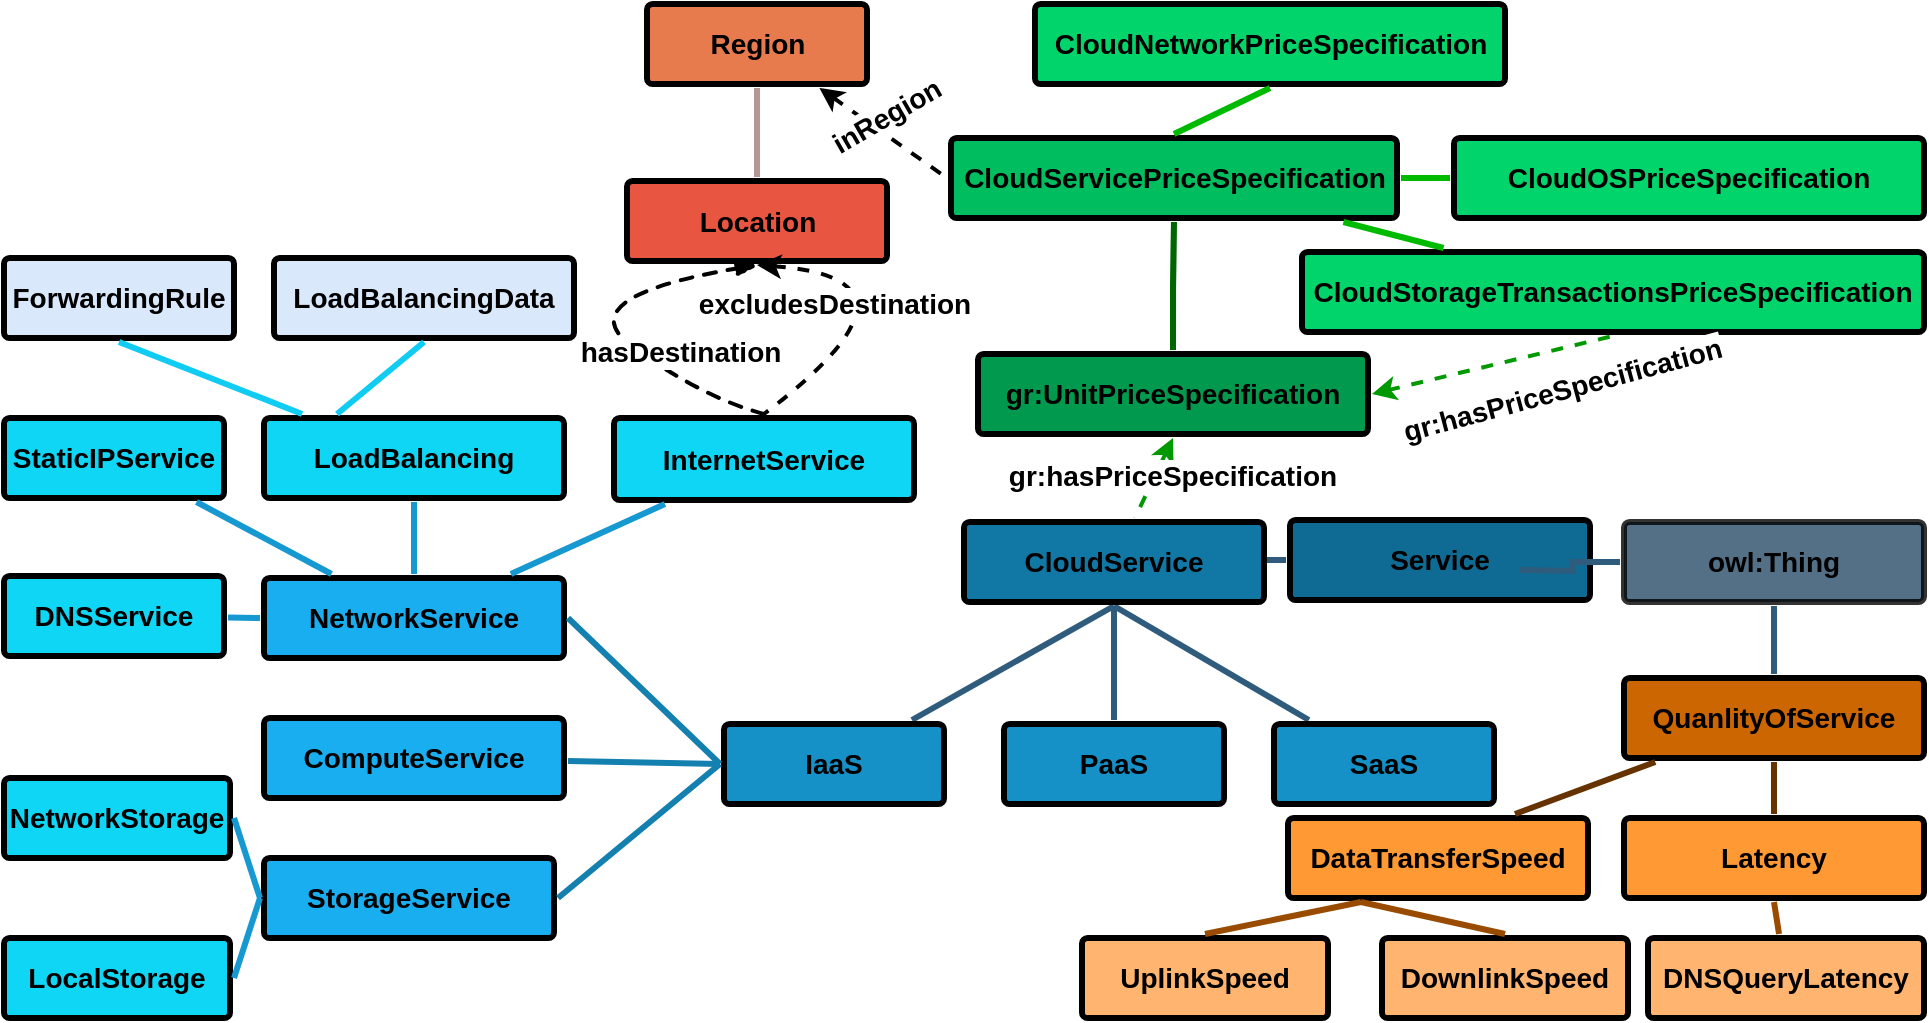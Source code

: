 <mxfile version="10.6.0" type="github"><diagram id="6a731a19-8d31-9384-78a2-239565b7b9f0" name="Page-1"><mxGraphModel dx="1378" dy="706" grid="1" gridSize="10" guides="1" tooltips="1" connect="1" arrows="1" fold="1" page="1" pageScale="1" pageWidth="1169" pageHeight="827" background="#ffffff" math="0" shadow="0"><root><mxCell id="0"/><mxCell id="1" parent="0"/><mxCell id="ms14fVQaWxtQWSle1kQn-1782" value="" style="edgeStyle=orthogonalEdgeStyle;rounded=0;orthogonalLoop=1;jettySize=auto;html=1;strokeWidth=3;strokeColor=#2F5B7C;endArrow=none;endFill=0;fontSize=14;fontStyle=1;fontColor=#000000;" parent="1" source="1749" target="ms14fVQaWxtQWSle1kQn-1780" edge="1"><mxGeometry relative="1" as="geometry"/></mxCell><mxCell id="1749" value="&lt;span style=&quot;font-size: 14px;&quot;&gt;Service&lt;/span&gt;" style="rounded=1;whiteSpace=wrap;html=1;shadow=0;labelBackgroundColor=none;strokeColor=#000000;strokeWidth=3;fillColor=#0F6B94;fontFamily=Helvetica;fontSize=14;fontColor=#000000;align=center;fontStyle=1;spacing=5;arcSize=7;perimeterSpacing=2;gradientColor=none;" parent="1" vertex="1"><mxGeometry x="654" y="272" width="150" height="40" as="geometry"/></mxCell><mxCell id="FsoG-N7MKdqPWlVFcKO2-1844" value="&lt;span style=&quot;font-size: 14px;&quot;&gt;owl:Thing&lt;/span&gt;" style="rounded=1;whiteSpace=wrap;html=1;shadow=0;labelBackgroundColor=none;strokeColor=#000000;strokeWidth=3;fillColor=#284D69;fontFamily=Helvetica;fontSize=14;fontColor=#000000;align=center;fontStyle=1;spacing=5;arcSize=7;perimeterSpacing=2;opacity=80;" parent="1" vertex="1"><mxGeometry x="821" y="273" width="150" height="40" as="geometry"/></mxCell><mxCell id="1757" value="" style="edgeStyle=none;rounded=0;jumpStyle=none;html=1;shadow=0;labelBackgroundColor=none;startArrow=none;startFill=0;endArrow=none;endFill=0;jettySize=auto;orthogonalLoop=1;strokeColor=#2F5B7C;strokeWidth=3;fontFamily=Helvetica;fontSize=14;fontColor=#000000;spacing=5;exitX=0.5;exitY=1;exitDx=0;exitDy=0;fontStyle=1" parent="1" source="ms14fVQaWxtQWSle1kQn-1780" target="1763" edge="1"><mxGeometry relative="1" as="geometry"><mxPoint x="581" y="341" as="sourcePoint"/></mxGeometry></mxCell><mxCell id="1758" value="" style="edgeStyle=none;rounded=0;jumpStyle=none;html=1;shadow=0;labelBackgroundColor=none;startArrow=none;startFill=0;endArrow=none;endFill=0;jettySize=auto;orthogonalLoop=1;strokeColor=#2F5B7C;strokeWidth=3;fontFamily=Helvetica;fontSize=14;fontColor=#000000;spacing=5;entryX=0.5;entryY=0;entryDx=0;entryDy=0;fontStyle=1" parent="1" source="ms14fVQaWxtQWSle1kQn-1780" target="FsoG-N7MKdqPWlVFcKO2-1854" edge="1"><mxGeometry relative="1" as="geometry"><mxPoint x="564.892" y="369" as="targetPoint"/></mxGeometry></mxCell><mxCell id="1759" value="" style="edgeStyle=none;rounded=0;jumpStyle=none;html=1;shadow=0;labelBackgroundColor=none;startArrow=none;startFill=0;endArrow=none;endFill=0;jettySize=auto;orthogonalLoop=1;strokeColor=#2F5B7C;strokeWidth=3;fontFamily=Helvetica;fontSize=14;fontColor=#000000;spacing=5;exitX=0.5;exitY=1;exitDx=0;exitDy=0;fontStyle=1" parent="1" source="ms14fVQaWxtQWSle1kQn-1780" target="FsoG-N7MKdqPWlVFcKO2-1853" edge="1"><mxGeometry relative="1" as="geometry"><mxPoint x="643.192" y="369" as="targetPoint"/></mxGeometry></mxCell><mxCell id="1760" value="NetworkService" style="rounded=1;whiteSpace=wrap;html=1;shadow=0;labelBackgroundColor=none;strokeColor=#000000;strokeWidth=3;fillColor=#19AEF0;fontFamily=Helvetica;fontSize=14;fontColor=#000000;align=center;spacing=5;fontStyle=1;arcSize=7;perimeterSpacing=2;comic=0;glass=0;" parent="1" vertex="1"><mxGeometry x="141" y="301" width="150" height="40" as="geometry"/></mxCell><mxCell id="1763" value="IaaS" style="rounded=1;whiteSpace=wrap;html=1;shadow=0;labelBackgroundColor=none;strokeColor=#000000;strokeWidth=3;fillColor=#1591C7;fontFamily=Helvetica;fontSize=14;fontColor=#000000;align=center;spacing=5;arcSize=7;perimeterSpacing=2;fontStyle=1" parent="1" vertex="1"><mxGeometry x="371" y="374" width="110" height="40" as="geometry"/></mxCell><mxCell id="ms14fVQaWxtQWSle1kQn-1780" value="&lt;span style=&quot;font-size: 14px;&quot;&gt;CloudService&lt;/span&gt;" style="rounded=1;whiteSpace=wrap;html=1;shadow=0;labelBackgroundColor=none;strokeColor=#000000;strokeWidth=3;fillColor=#1178A6;fontFamily=Helvetica;fontSize=14;fontColor=#000000;align=center;spacing=5;fontStyle=1;arcSize=7;perimeterSpacing=2;comic=0;glass=0;" parent="1" vertex="1"><mxGeometry x="491" y="273" width="150" height="40" as="geometry"/></mxCell><mxCell id="FsoG-N7MKdqPWlVFcKO2-1780" value="StorageService&lt;br style=&quot;font-size: 14px;&quot;&gt;" style="rounded=1;whiteSpace=wrap;html=1;shadow=0;labelBackgroundColor=none;strokeColor=#000000;strokeWidth=3;fillColor=#19AEF0;fontFamily=Helvetica;fontSize=14;fontColor=#000000;align=center;spacing=5;fontStyle=1;arcSize=7;perimeterSpacing=2;comic=0;glass=0;" parent="1" vertex="1"><mxGeometry x="141" y="441" width="145" height="40" as="geometry"/></mxCell><mxCell id="FsoG-N7MKdqPWlVFcKO2-1781" value="&lt;span style=&quot;font-size: 14px;&quot;&gt;ComputeService&lt;/span&gt;" style="rounded=1;whiteSpace=wrap;html=1;shadow=0;labelBackgroundColor=none;strokeColor=#000000;strokeWidth=3;fillColor=#19AEF0;fontFamily=Helvetica;fontSize=14;fontColor=#000000;align=center;spacing=5;fontStyle=1;arcSize=7;perimeterSpacing=2;comic=0;glass=0;" parent="1" vertex="1"><mxGeometry x="141" y="371" width="150" height="40" as="geometry"/></mxCell><mxCell id="FsoG-N7MKdqPWlVFcKO2-1782" value="LoadBalancing" style="rounded=1;whiteSpace=wrap;html=1;shadow=0;labelBackgroundColor=none;strokeColor=#000000;strokeWidth=3;fillColor=#0FD6F5;fontFamily=Helvetica;fontSize=14;fontColor=#000000;align=center;spacing=5;fontStyle=1;arcSize=7;perimeterSpacing=2;comic=0;glass=0;imageHeight=24;" parent="1" vertex="1"><mxGeometry x="141" y="221" width="150" height="40" as="geometry"/></mxCell><mxCell id="FsoG-N7MKdqPWlVFcKO2-1787" value="ForwardingRule" style="rounded=1;whiteSpace=wrap;html=1;shadow=0;labelBackgroundColor=none;strokeColor=#000000;strokeWidth=3;fillColor=#dae8fc;fontFamily=Helvetica;fontSize=14;align=center;spacing=5;fontStyle=1;arcSize=7;perimeterSpacing=2;comic=0;glass=0;fontColor=#000000;" parent="1" vertex="1"><mxGeometry x="11" y="141" width="115" height="40" as="geometry"/></mxCell><mxCell id="FsoG-N7MKdqPWlVFcKO2-1783" value="StaticIPService" style="rounded=1;whiteSpace=wrap;html=1;shadow=0;labelBackgroundColor=none;strokeColor=#000000;strokeWidth=3;fillColor=#0FD6F5;fontFamily=Helvetica;fontSize=14;fontColor=#000000;align=center;spacing=5;fontStyle=1;arcSize=7;perimeterSpacing=2;comic=0;glass=0;imageHeight=25;" parent="1" vertex="1"><mxGeometry x="11" y="221" width="110" height="40" as="geometry"/></mxCell><mxCell id="FsoG-N7MKdqPWlVFcKO2-1784" value="DNSService" style="rounded=1;whiteSpace=wrap;html=1;shadow=0;labelBackgroundColor=none;strokeColor=#000000;strokeWidth=3;fillColor=#0FD6F5;fontFamily=Helvetica;fontSize=14;fontColor=#000000;align=center;spacing=5;fontStyle=1;arcSize=7;perimeterSpacing=2;comic=0;glass=0;" parent="1" vertex="1"><mxGeometry x="11" y="300" width="110" height="40" as="geometry"/></mxCell><mxCell id="FsoG-N7MKdqPWlVFcKO2-1785" value="InternetService" style="rounded=1;whiteSpace=wrap;html=1;shadow=0;labelBackgroundColor=none;strokeColor=#000000;strokeWidth=3;fillColor=#0FD6F5;fontFamily=Helvetica;fontSize=14;fontColor=#000000;align=center;spacing=5;fontStyle=1;arcSize=7;perimeterSpacing=2;comic=0;glass=0;" parent="1" vertex="1"><mxGeometry x="316" y="221" width="150" height="41" as="geometry"/></mxCell><mxCell id="FsoG-N7MKdqPWlVFcKO2-1789" value="" style="edgeStyle=none;rounded=0;jumpStyle=none;html=1;shadow=0;labelBackgroundColor=none;startArrow=none;startFill=0;endArrow=none;endFill=0;jettySize=auto;orthogonalLoop=1;strokeColor=#1380B0;strokeWidth=3;fontFamily=Helvetica;fontSize=14;fontColor=#000000;spacing=5;exitX=0;exitY=0.5;exitDx=0;exitDy=0;fontStyle=1" parent="1" source="1763" target="FsoG-N7MKdqPWlVFcKO2-1781" edge="1"><mxGeometry relative="1" as="geometry"><mxPoint x="422.5" y="461.5" as="sourcePoint"/><mxPoint x="330.863" y="555" as="targetPoint"/></mxGeometry></mxCell><mxCell id="FsoG-N7MKdqPWlVFcKO2-1790" value="" style="edgeStyle=none;rounded=0;jumpStyle=none;html=1;shadow=0;labelBackgroundColor=none;startArrow=none;startFill=0;endArrow=none;endFill=0;jettySize=auto;orthogonalLoop=1;strokeColor=#1380B0;strokeWidth=3;fontFamily=Helvetica;fontSize=14;fontColor=#000000;spacing=5;exitX=0;exitY=0.5;exitDx=0;exitDy=0;entryX=1;entryY=0.5;entryDx=0;entryDy=0;fontStyle=1" parent="1" source="1763" target="FsoG-N7MKdqPWlVFcKO2-1780" edge="1"><mxGeometry relative="1" as="geometry"><mxPoint x="324" y="442" as="sourcePoint"/><mxPoint x="303" y="441.893" as="targetPoint"/></mxGeometry></mxCell><mxCell id="FsoG-N7MKdqPWlVFcKO2-1791" value="" style="edgeStyle=none;rounded=0;jumpStyle=none;html=1;shadow=0;labelBackgroundColor=none;startArrow=none;startFill=0;endArrow=none;endFill=0;jettySize=auto;orthogonalLoop=1;strokeColor=#1380B0;strokeWidth=3;fontFamily=Helvetica;fontSize=14;fontColor=#000000;spacing=5;entryX=1;entryY=0.5;entryDx=0;entryDy=0;exitX=0;exitY=0.5;exitDx=0;exitDy=0;fontStyle=1" parent="1" source="1763" target="1760" edge="1"><mxGeometry relative="1" as="geometry"><mxPoint x="401" y="474" as="sourcePoint"/><mxPoint x="303" y="541" as="targetPoint"/></mxGeometry></mxCell><mxCell id="FsoG-N7MKdqPWlVFcKO2-1792" value="" style="edgeStyle=none;rounded=0;jumpStyle=none;html=1;shadow=0;labelBackgroundColor=none;startArrow=none;startFill=0;endArrow=none;endFill=0;jettySize=auto;orthogonalLoop=1;strokeColor=#1698D1;strokeWidth=3;fontFamily=Helvetica;fontSize=14;fontColor=#000000;spacing=5;fontStyle=1" parent="1" source="1760" target="FsoG-N7MKdqPWlVFcKO2-1782" edge="1"><mxGeometry relative="1" as="geometry"><mxPoint x="401" y="410" as="sourcePoint"/><mxPoint x="303" y="332" as="targetPoint"/></mxGeometry></mxCell><mxCell id="FsoG-N7MKdqPWlVFcKO2-1793" value="" style="edgeStyle=none;rounded=0;jumpStyle=none;html=1;shadow=0;labelBackgroundColor=none;startArrow=none;startFill=0;endArrow=none;endFill=0;jettySize=auto;orthogonalLoop=1;strokeColor=#1698D1;strokeWidth=3;fontFamily=Helvetica;fontSize=14;fontColor=#000000;spacing=5;exitX=0;exitY=0.5;exitDx=0;exitDy=0;fontStyle=1" parent="1" source="1760" target="FsoG-N7MKdqPWlVFcKO2-1784" edge="1"><mxGeometry relative="1" as="geometry"><mxPoint x="226" y="300" as="sourcePoint"/><mxPoint x="226" y="287.5" as="targetPoint"/></mxGeometry></mxCell><mxCell id="FsoG-N7MKdqPWlVFcKO2-1794" value="" style="edgeStyle=none;rounded=0;jumpStyle=none;html=1;shadow=0;labelBackgroundColor=none;startArrow=none;startFill=0;endArrow=none;endFill=0;jettySize=auto;orthogonalLoop=1;strokeColor=#1698D1;strokeWidth=3;fontFamily=Helvetica;fontSize=14;fontColor=#000000;spacing=5;fontStyle=1" parent="1" source="1760" target="FsoG-N7MKdqPWlVFcKO2-1783" edge="1"><mxGeometry relative="1" as="geometry"><mxPoint x="149" y="332" as="sourcePoint"/><mxPoint x="133" y="332" as="targetPoint"/></mxGeometry></mxCell><mxCell id="FsoG-N7MKdqPWlVFcKO2-1795" value="" style="edgeStyle=none;rounded=0;jumpStyle=none;html=1;shadow=0;labelBackgroundColor=none;startArrow=none;startFill=0;endArrow=none;endFill=0;jettySize=auto;orthogonalLoop=1;strokeColor=#1698D1;strokeWidth=3;fontFamily=Helvetica;fontSize=14;fontColor=#000000;spacing=5;fontStyle=1" parent="1" source="1760" target="FsoG-N7MKdqPWlVFcKO2-1785" edge="1"><mxGeometry relative="1" as="geometry"><mxPoint x="154.889" y="300" as="sourcePoint"/><mxPoint x="127.111" y="287.5" as="targetPoint"/></mxGeometry></mxCell><mxCell id="FsoG-N7MKdqPWlVFcKO2-1796" value="LoadBalancingData" style="rounded=1;whiteSpace=wrap;html=1;shadow=0;labelBackgroundColor=none;strokeColor=#000000;strokeWidth=3;fillColor=#dae8fc;fontFamily=Helvetica;fontSize=14;align=center;spacing=5;fontStyle=1;arcSize=7;perimeterSpacing=2;comic=0;glass=0;fontColor=#000000;" parent="1" vertex="1"><mxGeometry x="146" y="141" width="150" height="40" as="geometry"/></mxCell><mxCell id="FsoG-N7MKdqPWlVFcKO2-1797" value="" style="edgeStyle=none;rounded=0;jumpStyle=none;html=1;shadow=0;labelBackgroundColor=none;startArrow=none;startFill=0;endArrow=none;endFill=0;jettySize=auto;orthogonalLoop=1;strokeColor=#11CCF2;strokeWidth=3;fontFamily=Helvetica;fontSize=14;fontColor=#000000;spacing=5;entryX=0.5;entryY=1;entryDx=0;entryDy=0;fontStyle=1" parent="1" source="FsoG-N7MKdqPWlVFcKO2-1782" target="FsoG-N7MKdqPWlVFcKO2-1787" edge="1"><mxGeometry relative="1" as="geometry"><mxPoint x="141" y="214" as="sourcePoint"/><mxPoint x="127.111" y="287.5" as="targetPoint"/></mxGeometry></mxCell><mxCell id="FsoG-N7MKdqPWlVFcKO2-1798" value="" style="edgeStyle=none;rounded=0;jumpStyle=none;html=1;shadow=0;labelBackgroundColor=none;startArrow=none;startFill=0;endArrow=none;endFill=0;jettySize=auto;orthogonalLoop=1;strokeColor=#11CCF2;strokeWidth=3;fontFamily=Helvetica;fontSize=14;fontColor=#000000;spacing=5;entryX=0.5;entryY=1;entryDx=0;entryDy=0;exitX=0.25;exitY=0;exitDx=0;exitDy=0;fontStyle=1" parent="1" source="FsoG-N7MKdqPWlVFcKO2-1782" target="FsoG-N7MKdqPWlVFcKO2-1796" edge="1"><mxGeometry relative="1" as="geometry"><mxPoint x="171" y="214" as="sourcePoint"/><mxPoint x="179.254" y="193" as="targetPoint"/></mxGeometry></mxCell><mxCell id="FsoG-N7MKdqPWlVFcKO2-1814" value="" style="edgeStyle=orthogonalEdgeStyle;curved=1;comic=0;jumpStyle=none;orthogonalLoop=1;jettySize=auto;html=1;shadow=0;labelBackgroundColor=none;startArrow=none;startFill=0;endArrow=none;endFill=0;strokeColor=#6B312F;strokeWidth=3;fontSize=14;opacity=50;fontStyle=1;fontColor=#000000;" parent="1" source="FsoG-N7MKdqPWlVFcKO2-1799" target="FsoG-N7MKdqPWlVFcKO2-1813" edge="1"><mxGeometry relative="1" as="geometry"/></mxCell><mxCell id="FsoG-N7MKdqPWlVFcKO2-1799" value="Location" style="rounded=1;whiteSpace=wrap;html=1;shadow=0;labelBackgroundColor=none;strokeColor=#000000;strokeWidth=3;fillColor=#e85642;fontFamily=Helvetica;fontSize=14;fontColor=#000000;align=center;spacing=5;fontStyle=1;arcSize=7;perimeterSpacing=2;" parent="1" vertex="1"><mxGeometry x="322.5" y="102.5" width="130" height="40" as="geometry"/></mxCell><mxCell id="FsoG-N7MKdqPWlVFcKO2-1813" value="Region" style="rounded=1;whiteSpace=wrap;html=1;shadow=0;labelBackgroundColor=none;strokeColor=#000000;strokeWidth=3;fillColor=#E87B4D;fontFamily=Helvetica;fontSize=14;fontColor=#000000;align=center;spacing=5;fontStyle=1;arcSize=7;perimeterSpacing=2;" parent="1" vertex="1"><mxGeometry x="332.5" y="14" width="110" height="40" as="geometry"/></mxCell><mxCell id="FsoG-N7MKdqPWlVFcKO2-1809" value="" style="endArrow=none;html=1;shadow=0;labelBackgroundColor=none;strokeColor=#000000;strokeWidth=2;fontSize=14;exitX=0.5;exitY=1;exitDx=0;exitDy=0;entryX=0.5;entryY=0;entryDx=0;entryDy=0;curved=1;startArrow=classic;startFill=1;endFill=0;dashed=1;fontStyle=1;fontColor=#000000;" parent="1" source="FsoG-N7MKdqPWlVFcKO2-1799" target="FsoG-N7MKdqPWlVFcKO2-1785" edge="1"><mxGeometry width="50" height="50" relative="1" as="geometry"><mxPoint x="-29" y="631" as="sourcePoint"/><mxPoint x="21" y="581" as="targetPoint"/><Array as="points"><mxPoint x="481" y="151"/></Array></mxGeometry></mxCell><mxCell id="FsoG-N7MKdqPWlVFcKO2-1812" value="excludesDestination" style="text;html=1;resizable=0;points=[];align=center;verticalAlign=middle;labelBackgroundColor=#ffffff;fontSize=14;fontStyle=1;fontColor=#000000;" parent="FsoG-N7MKdqPWlVFcKO2-1809" vertex="1" connectable="0"><mxGeometry x="0.352" y="-13" relative="1" as="geometry"><mxPoint x="-10.5" y="-4" as="offset"/></mxGeometry></mxCell><mxCell id="FsoG-N7MKdqPWlVFcKO2-1810" value="" style="comic=1;strokeWidth=2;endArrow=blockThin;html=1;fontFamily=Comic Sans MS;fontStyle=1;shadow=0;labelBackgroundColor=none;entryX=0.5;entryY=1;entryDx=0;entryDy=0;curved=1;dashed=1;exitX=0.5;exitY=0;exitDx=0;exitDy=0;fontSize=14;fontColor=#000000;" parent="1" source="FsoG-N7MKdqPWlVFcKO2-1785" target="FsoG-N7MKdqPWlVFcKO2-1799" edge="1"><mxGeometry width="50" height="50" relative="1" as="geometry"><mxPoint x="391" y="211" as="sourcePoint"/><mxPoint x="401" y="121" as="targetPoint"/><Array as="points"><mxPoint x="361" y="211"/><mxPoint x="291" y="161"/></Array></mxGeometry></mxCell><mxCell id="FsoG-N7MKdqPWlVFcKO2-1811" value="hasDestination" style="text;html=1;resizable=0;points=[];align=center;verticalAlign=middle;labelBackgroundColor=#ffffff;fontSize=14;fontStyle=1;fontColor=#000000;" parent="FsoG-N7MKdqPWlVFcKO2-1810" vertex="1" connectable="0"><mxGeometry x="-0.186" y="-16" relative="1" as="geometry"><mxPoint x="24.5" y="22.5" as="offset"/></mxGeometry></mxCell><mxCell id="FsoG-N7MKdqPWlVFcKO2-1821" value="" style="edgeStyle=orthogonalEdgeStyle;curved=1;comic=0;jumpStyle=none;orthogonalLoop=1;jettySize=auto;html=1;shadow=0;labelBackgroundColor=none;startArrow=none;startFill=0;endArrow=none;endFill=0;strokeColor=#548A80;strokeWidth=3;fontSize=14;opacity=50;fontStyle=1;fontColor=#000000;" parent="1" source="FsoG-N7MKdqPWlVFcKO2-1817" target="FsoG-N7MKdqPWlVFcKO2-1820" edge="1"><mxGeometry relative="1" as="geometry"/></mxCell><mxCell id="FsoG-N7MKdqPWlVFcKO2-1822" value="" style="edgeStyle=orthogonalEdgeStyle;comic=0;jumpStyle=none;orthogonalLoop=1;jettySize=auto;html=1;shadow=0;labelBackgroundColor=none;startArrow=none;startFill=0;endArrow=none;endFill=0;strokeColor=#006600;strokeWidth=3;fontSize=14;rounded=0;fontStyle=1;fontColor=#000000;" parent="1" source="FsoG-N7MKdqPWlVFcKO2-1817" target="FsoG-N7MKdqPWlVFcKO2-1820" edge="1"><mxGeometry relative="1" as="geometry"/></mxCell><mxCell id="FsoG-N7MKdqPWlVFcKO2-1817" value="gr:UnitPriceSpecification" style="rounded=1;whiteSpace=wrap;html=1;shadow=0;labelBackgroundColor=none;strokeColor=#000000;strokeWidth=3;fillColor=#00994D;fontFamily=Helvetica;fontSize=14;fontColor=#000000;align=center;spacing=5;fontStyle=1;arcSize=7;perimeterSpacing=2;imageHeight=24;resizeHeight=0;" parent="1" vertex="1"><mxGeometry x="498" y="189" width="195" height="40" as="geometry"/></mxCell><mxCell id="FsoG-N7MKdqPWlVFcKO2-1820" value="CloudServicePriceSpecification" style="rounded=1;whiteSpace=wrap;html=1;shadow=0;labelBackgroundColor=none;strokeColor=#000000;strokeWidth=3;fillColor=#00BD5F;fontFamily=Helvetica;fontSize=14;fontColor=#000000;align=center;spacing=5;fontStyle=1;arcSize=7;perimeterSpacing=2;" parent="1" vertex="1"><mxGeometry x="484.5" y="81" width="223" height="40" as="geometry"/></mxCell><mxCell id="FsoG-N7MKdqPWlVFcKO2-1825" value="" style="edgeStyle=none;rounded=0;jumpStyle=none;html=1;shadow=0;labelBackgroundColor=none;startArrow=classic;startFill=1;endArrow=none;endFill=0;jettySize=auto;orthogonalLoop=1;strokeColor=#009900;strokeWidth=2;fontFamily=Helvetica;fontSize=14;fontColor=#000000;spacing=5;exitX=0.5;exitY=1;exitDx=0;exitDy=0;dashed=1;fontStyle=1" parent="1" source="FsoG-N7MKdqPWlVFcKO2-1817" target="ms14fVQaWxtQWSle1kQn-1780" edge="1"><mxGeometry relative="1" as="geometry"><mxPoint x="733.23" y="181" as="sourcePoint"/><mxPoint x="730.77" y="243" as="targetPoint"/></mxGeometry></mxCell><mxCell id="FsoG-N7MKdqPWlVFcKO2-1826" value="gr:hasPriceSpecification" style="text;html=1;resizable=0;points=[];align=center;verticalAlign=middle;labelBackgroundColor=#ffffff;fontSize=14;fontStyle=1;fontColor=#000000;" parent="FsoG-N7MKdqPWlVFcKO2-1825" vertex="1" connectable="0"><mxGeometry x="-0.323" y="1" relative="1" as="geometry"><mxPoint x="5" y="5" as="offset"/></mxGeometry></mxCell><mxCell id="FsoG-N7MKdqPWlVFcKO2-1827" value="CloudStorageTransactionsPriceSpecification" style="rounded=1;whiteSpace=wrap;html=1;shadow=0;labelBackgroundColor=none;strokeColor=#000000;strokeWidth=3;fillColor=#00D46A;fontFamily=Helvetica;fontSize=14;fontColor=#000000;align=center;spacing=5;fontStyle=1;arcSize=7;perimeterSpacing=2;" parent="1" vertex="1"><mxGeometry x="660" y="138" width="311" height="40" as="geometry"/></mxCell><mxCell id="FsoG-N7MKdqPWlVFcKO2-1828" value="CloudOSPriceSpecification" style="rounded=1;whiteSpace=wrap;html=1;shadow=0;labelBackgroundColor=none;strokeColor=#000000;strokeWidth=3;fillColor=#00D46A;fontFamily=Helvetica;fontSize=14;fontColor=#000000;align=center;spacing=5;fontStyle=1;arcSize=7;perimeterSpacing=2;" parent="1" vertex="1"><mxGeometry x="736" y="81" width="235" height="40" as="geometry"/></mxCell><mxCell id="FsoG-N7MKdqPWlVFcKO2-1829" value="CloudNetworkPriceSpecification" style="rounded=1;whiteSpace=wrap;html=1;shadow=0;labelBackgroundColor=none;strokeColor=#000000;strokeWidth=3;fillColor=#00D46A;fontFamily=Helvetica;fontSize=14;fontColor=#000000;align=center;spacing=5;fontStyle=1;arcSize=7;perimeterSpacing=2;" parent="1" vertex="1"><mxGeometry x="526.5" y="14" width="235" height="40" as="geometry"/></mxCell><mxCell id="FsoG-N7MKdqPWlVFcKO2-1833" value="" style="edgeStyle=none;rounded=0;jumpStyle=none;html=1;shadow=0;labelBackgroundColor=none;startArrow=none;startFill=0;endArrow=none;endFill=0;jettySize=auto;orthogonalLoop=1;strokeColor=#00BA00;strokeWidth=3;fontFamily=Helvetica;fontSize=14;fontColor=#000000;spacing=5;fontStyle=1" parent="1" source="FsoG-N7MKdqPWlVFcKO2-1820" target="FsoG-N7MKdqPWlVFcKO2-1828" edge="1"><mxGeometry relative="1" as="geometry"><mxPoint x="784" y="32" as="sourcePoint"/><mxPoint x="834" y="1" as="targetPoint"/></mxGeometry></mxCell><mxCell id="FsoG-N7MKdqPWlVFcKO2-1835" value="" style="edgeStyle=none;rounded=0;jumpStyle=none;html=1;shadow=0;labelBackgroundColor=none;startArrow=none;startFill=0;endArrow=none;endFill=0;jettySize=auto;orthogonalLoop=1;strokeColor=#00BA00;strokeWidth=3;fontFamily=Helvetica;fontSize=14;fontColor=#000000;spacing=5;exitX=0.5;exitY=0;exitDx=0;exitDy=0;entryX=0.5;entryY=1;entryDx=0;entryDy=0;fontStyle=1" parent="1" source="FsoG-N7MKdqPWlVFcKO2-1820" target="FsoG-N7MKdqPWlVFcKO2-1829" edge="1"><mxGeometry relative="1" as="geometry"><mxPoint x="738" y="59" as="sourcePoint"/><mxPoint x="842.857" y="23" as="targetPoint"/><Array as="points"/></mxGeometry></mxCell><mxCell id="FsoG-N7MKdqPWlVFcKO2-1837" value="" style="edgeStyle=none;rounded=0;jumpStyle=none;html=1;shadow=0;labelBackgroundColor=none;startArrow=none;startFill=0;endArrow=none;endFill=0;jettySize=auto;orthogonalLoop=1;strokeColor=#00BA00;strokeWidth=3;fontFamily=Helvetica;fontSize=14;fontColor=#000000;spacing=5;fontStyle=1" parent="1" source="FsoG-N7MKdqPWlVFcKO2-1820" target="FsoG-N7MKdqPWlVFcKO2-1827" edge="1"><mxGeometry relative="1" as="geometry"><mxPoint x="738" y="59" as="sourcePoint"/><mxPoint x="842.857" y="23" as="targetPoint"/></mxGeometry></mxCell><mxCell id="FsoG-N7MKdqPWlVFcKO2-1839" value="" style="edgeStyle=none;rounded=0;jumpStyle=none;html=1;shadow=0;labelBackgroundColor=none;startArrow=classic;startFill=1;endArrow=none;endFill=0;jettySize=auto;orthogonalLoop=1;strokeColor=#009900;strokeWidth=2;fontFamily=Helvetica;fontSize=14;fontColor=#000000;spacing=5;entryX=0.5;entryY=1;entryDx=0;entryDy=0;exitX=1;exitY=0.5;exitDx=0;exitDy=0;dashed=1;fontStyle=1" parent="1" source="FsoG-N7MKdqPWlVFcKO2-1817" target="FsoG-N7MKdqPWlVFcKO2-1827" edge="1"><mxGeometry relative="1" as="geometry"><mxPoint x="989" y="161" as="sourcePoint"/><mxPoint x="679" y="273.5" as="targetPoint"/></mxGeometry></mxCell><mxCell id="FsoG-N7MKdqPWlVFcKO2-1840" value="gr:hasPriceSpecification" style="text;html=1;resizable=0;points=[];align=center;verticalAlign=middle;labelBackgroundColor=#ffffff;fontSize=14;rotation=-15;fontStyle=1;fontColor=#000000;" parent="FsoG-N7MKdqPWlVFcKO2-1839" vertex="1" connectable="0"><mxGeometry x="-0.323" y="1" relative="1" as="geometry"><mxPoint x="54" y="9" as="offset"/></mxGeometry></mxCell><mxCell id="FsoG-N7MKdqPWlVFcKO2-1841" value="" style="edgeStyle=none;rounded=0;jumpStyle=none;html=1;shadow=0;labelBackgroundColor=none;startArrow=classic;startFill=1;endArrow=none;endFill=0;jettySize=auto;orthogonalLoop=1;strokeColor=#000000;strokeWidth=2;fontFamily=Helvetica;fontSize=14;fontColor=#000000;spacing=5;entryX=0;entryY=0.5;entryDx=0;entryDy=0;dashed=1;fontStyle=1" parent="1" source="FsoG-N7MKdqPWlVFcKO2-1813" target="FsoG-N7MKdqPWlVFcKO2-1820" edge="1"><mxGeometry relative="1" as="geometry"><mxPoint x="779" y="181" as="sourcePoint"/><mxPoint x="964" y="113" as="targetPoint"/></mxGeometry></mxCell><mxCell id="FsoG-N7MKdqPWlVFcKO2-1842" value="inRegion&lt;br style=&quot;font-size: 14px;&quot;&gt;" style="text;html=1;resizable=0;points=[];align=center;verticalAlign=middle;labelBackgroundColor=#ffffff;fontSize=14;rotation=-30;fontStyle=1;fontColor=#000000;" parent="FsoG-N7MKdqPWlVFcKO2-1841" vertex="1" connectable="0"><mxGeometry x="-0.323" y="1" relative="1" as="geometry"><mxPoint x="11" y="-0.5" as="offset"/></mxGeometry></mxCell><mxCell id="FsoG-N7MKdqPWlVFcKO2-1846" value="" style="edgeStyle=orthogonalEdgeStyle;rounded=0;orthogonalLoop=1;jettySize=auto;html=1;strokeWidth=3;strokeColor=#2F5B7C;endArrow=none;endFill=0;entryX=1;entryY=0.5;entryDx=0;entryDy=0;fontSize=14;fontStyle=1;fontColor=#000000;" parent="1" source="FsoG-N7MKdqPWlVFcKO2-1844" edge="1"><mxGeometry relative="1" as="geometry"><mxPoint x="625" y="316" as="sourcePoint"/><mxPoint x="769" y="297" as="targetPoint"/></mxGeometry></mxCell><mxCell id="FsoG-N7MKdqPWlVFcKO2-1847" value="QuanlityOfService" style="rounded=1;whiteSpace=wrap;html=1;shadow=0;labelBackgroundColor=none;strokeColor=#000000;strokeWidth=3;fillColor=#CC6600;fontFamily=Helvetica;fontSize=14;fontColor=#000000;align=center;fontStyle=1;spacing=5;arcSize=7;perimeterSpacing=2;" parent="1" vertex="1"><mxGeometry x="821" y="351" width="150" height="40" as="geometry"/></mxCell><mxCell id="FsoG-N7MKdqPWlVFcKO2-1848" value="&lt;span style=&quot;font-size: 14px;&quot;&gt;DataTransferSpeed&lt;/span&gt;" style="rounded=1;whiteSpace=wrap;html=1;shadow=0;labelBackgroundColor=none;strokeColor=#000000;strokeWidth=3;fillColor=#FF9933;fontFamily=Helvetica;fontSize=14;fontColor=#000000;align=center;spacing=5;fontStyle=1;arcSize=7;perimeterSpacing=2;comic=0;glass=0;" parent="1" vertex="1"><mxGeometry x="653" y="421" width="150" height="40" as="geometry"/></mxCell><mxCell id="FsoG-N7MKdqPWlVFcKO2-1849" value="&lt;span style=&quot;font-size: 14px;&quot;&gt;Latency&lt;/span&gt;" style="rounded=1;whiteSpace=wrap;html=1;shadow=0;labelBackgroundColor=none;strokeColor=#000000;strokeWidth=3;fillColor=#FF9933;fontFamily=Helvetica;fontSize=14;fontColor=#000000;align=center;spacing=5;fontStyle=1;arcSize=7;perimeterSpacing=2;comic=0;glass=0;" parent="1" vertex="1"><mxGeometry x="821" y="421" width="150" height="40" as="geometry"/></mxCell><mxCell id="FsoG-N7MKdqPWlVFcKO2-1850" value="" style="edgeStyle=orthogonalEdgeStyle;rounded=0;orthogonalLoop=1;jettySize=auto;html=1;strokeWidth=3;strokeColor=#2F5B7C;endArrow=none;endFill=0;exitX=0.5;exitY=0;exitDx=0;exitDy=0;fontSize=14;fontStyle=1;fontColor=#000000;" parent="1" source="FsoG-N7MKdqPWlVFcKO2-1847" target="FsoG-N7MKdqPWlVFcKO2-1844" edge="1"><mxGeometry relative="1" as="geometry"><mxPoint x="827" y="316" as="sourcePoint"/><mxPoint x="746" y="316" as="targetPoint"/></mxGeometry></mxCell><mxCell id="FsoG-N7MKdqPWlVFcKO2-1851" value="" style="edgeStyle=none;rounded=0;jumpStyle=none;html=1;shadow=0;labelBackgroundColor=none;startArrow=none;startFill=0;endArrow=none;endFill=0;jettySize=auto;orthogonalLoop=1;strokeColor=#663300;strokeWidth=3;fontFamily=Helvetica;fontSize=14;fontColor=#000000;spacing=5;entryX=0.5;entryY=0;entryDx=0;entryDy=0;fontStyle=1" parent="1" source="FsoG-N7MKdqPWlVFcKO2-1847" target="FsoG-N7MKdqPWlVFcKO2-1849" edge="1"><mxGeometry relative="1" as="geometry"><mxPoint x="847" y="451" as="sourcePoint"/><mxPoint x="940.729" y="509.5" as="targetPoint"/></mxGeometry></mxCell><mxCell id="FsoG-N7MKdqPWlVFcKO2-1852" value="" style="edgeStyle=none;rounded=0;jumpStyle=none;html=1;shadow=0;labelBackgroundColor=none;startArrow=none;startFill=0;endArrow=none;endFill=0;jettySize=auto;orthogonalLoop=1;strokeColor=#663300;strokeWidth=3;fontFamily=Helvetica;fontSize=14;fontColor=#000000;spacing=5;entryX=0.75;entryY=0;entryDx=0;entryDy=0;fontStyle=1" parent="1" source="FsoG-N7MKdqPWlVFcKO2-1847" target="FsoG-N7MKdqPWlVFcKO2-1848" edge="1"><mxGeometry relative="1" as="geometry"><mxPoint x="787" y="474" as="sourcePoint"/><mxPoint x="925" y="509" as="targetPoint"/></mxGeometry></mxCell><mxCell id="FsoG-N7MKdqPWlVFcKO2-1853" value="SaaS" style="rounded=1;whiteSpace=wrap;html=1;shadow=0;labelBackgroundColor=none;strokeColor=#000000;strokeWidth=3;fillColor=#1591C7;fontFamily=Helvetica;fontSize=14;fontColor=#000000;align=center;spacing=5;arcSize=7;perimeterSpacing=2;fontStyle=1" parent="1" vertex="1"><mxGeometry x="646" y="374" width="110" height="40" as="geometry"/></mxCell><mxCell id="FsoG-N7MKdqPWlVFcKO2-1854" value="PaaS" style="rounded=1;whiteSpace=wrap;html=1;shadow=0;labelBackgroundColor=none;strokeColor=#000000;strokeWidth=3;fillColor=#1591C7;fontFamily=Helvetica;fontSize=14;fontColor=#000000;align=center;spacing=5;arcSize=7;perimeterSpacing=2;fontStyle=1" parent="1" vertex="1"><mxGeometry x="511" y="374" width="110" height="40" as="geometry"/></mxCell><mxCell id="FsoG-N7MKdqPWlVFcKO2-1857" value="&lt;span style=&quot;font-size: 14px;&quot;&gt;DNSQueryLatency&lt;/span&gt;" style="rounded=1;whiteSpace=wrap;html=1;shadow=0;labelBackgroundColor=none;strokeColor=#000000;strokeWidth=3;fillColor=#FFB570;fontFamily=Helvetica;fontSize=14;fontColor=#000000;align=center;spacing=5;arcSize=7;perimeterSpacing=2;fontStyle=1;gradientColor=none;" parent="1" vertex="1"><mxGeometry x="833" y="481" width="138" height="40" as="geometry"/></mxCell><mxCell id="FsoG-N7MKdqPWlVFcKO2-1858" value="" style="edgeStyle=none;rounded=0;jumpStyle=none;html=1;shadow=0;labelBackgroundColor=none;startArrow=none;startFill=0;endArrow=none;endFill=0;jettySize=auto;orthogonalLoop=1;strokeColor=#994C00;strokeWidth=3;fontFamily=Helvetica;fontSize=14;fontColor=#000000;spacing=5;exitX=0.5;exitY=1;exitDx=0;exitDy=0;fontStyle=1" parent="1" source="FsoG-N7MKdqPWlVFcKO2-1849" target="FsoG-N7MKdqPWlVFcKO2-1857" edge="1"><mxGeometry relative="1" as="geometry"><mxPoint x="921.5" y="434" as="sourcePoint"/><mxPoint x="840.5" y="501" as="targetPoint"/></mxGeometry></mxCell><mxCell id="FsoG-N7MKdqPWlVFcKO2-1859" value="&lt;span style=&quot;font-size: 14px;&quot;&gt;DownlinkSpeed&lt;/span&gt;&lt;br style=&quot;font-size: 14px;&quot;&gt;" style="rounded=1;whiteSpace=wrap;html=1;shadow=0;labelBackgroundColor=none;strokeColor=#000000;strokeWidth=3;fillColor=#FFB570;fontFamily=Helvetica;fontSize=14;fontColor=#000000;align=center;spacing=5;arcSize=7;perimeterSpacing=2;fontStyle=1" parent="1" vertex="1"><mxGeometry x="700" y="481" width="123" height="40" as="geometry"/></mxCell><mxCell id="FsoG-N7MKdqPWlVFcKO2-1861" value="&lt;span style=&quot;font-size: 14px;&quot;&gt;UplinkSpeed&lt;/span&gt;&lt;br style=&quot;font-size: 14px;&quot;&gt;" style="rounded=1;whiteSpace=wrap;html=1;shadow=0;labelBackgroundColor=none;strokeColor=#000000;strokeWidth=3;fillColor=#FFB570;fontFamily=Helvetica;fontSize=14;fontColor=#000000;align=center;spacing=5;arcSize=7;perimeterSpacing=2;fontStyle=1" parent="1" vertex="1"><mxGeometry x="550" y="481" width="123" height="40" as="geometry"/></mxCell><mxCell id="FsoG-N7MKdqPWlVFcKO2-1862" value="" style="edgeStyle=none;rounded=0;jumpStyle=none;html=1;shadow=0;labelBackgroundColor=none;startArrow=none;startFill=0;endArrow=none;endFill=0;jettySize=auto;orthogonalLoop=1;strokeColor=#994C00;strokeWidth=3;fontFamily=Helvetica;fontSize=14;fontColor=#000000;spacing=5;exitX=0.25;exitY=1;exitDx=0;exitDy=0;entryX=0.5;entryY=0;entryDx=0;entryDy=0;fontStyle=1" parent="1" source="FsoG-N7MKdqPWlVFcKO2-1848" target="FsoG-N7MKdqPWlVFcKO2-1859" edge="1"><mxGeometry relative="1" as="geometry"><mxPoint x="925" y="473" as="sourcePoint"/><mxPoint x="925" y="489" as="targetPoint"/></mxGeometry></mxCell><mxCell id="FsoG-N7MKdqPWlVFcKO2-1863" value="" style="edgeStyle=none;rounded=0;jumpStyle=none;html=1;shadow=0;labelBackgroundColor=none;startArrow=none;startFill=0;endArrow=none;endFill=0;jettySize=auto;orthogonalLoop=1;strokeColor=#994C00;strokeWidth=3;fontFamily=Helvetica;fontSize=14;fontColor=#000000;spacing=5;exitX=0.25;exitY=1;exitDx=0;exitDy=0;entryX=0.5;entryY=0;entryDx=0;entryDy=0;fontStyle=1" parent="1" source="FsoG-N7MKdqPWlVFcKO2-1848" target="FsoG-N7MKdqPWlVFcKO2-1861" edge="1"><mxGeometry relative="1" as="geometry"><mxPoint x="738" y="473" as="sourcePoint"/><mxPoint x="750.842" y="489" as="targetPoint"/></mxGeometry></mxCell><mxCell id="FsoG-N7MKdqPWlVFcKO2-1865" value="&lt;span style=&quot;font-size: 14px;&quot;&gt;NetworkStorage&lt;/span&gt;&lt;br style=&quot;font-size: 14px;&quot;&gt;" style="rounded=1;whiteSpace=wrap;html=1;shadow=0;labelBackgroundColor=none;strokeColor=#000000;strokeWidth=3;fillColor=#0FD6F5;fontFamily=Helvetica;fontSize=14;fontColor=#000000;align=center;spacing=5;arcSize=7;perimeterSpacing=2;fontStyle=1" parent="1" vertex="1"><mxGeometry x="11" y="401" width="113" height="40" as="geometry"/></mxCell><mxCell id="FsoG-N7MKdqPWlVFcKO2-1866" value="&lt;span style=&quot;font-size: 14px;&quot;&gt;LocalStorage&lt;/span&gt;&lt;br style=&quot;font-size: 14px;&quot;&gt;" style="rounded=1;whiteSpace=wrap;html=1;shadow=0;labelBackgroundColor=none;strokeColor=#000000;strokeWidth=3;fillColor=#0FD6F5;fontFamily=Helvetica;fontSize=14;fontColor=#000000;align=center;spacing=5;arcSize=7;perimeterSpacing=2;fontStyle=1" parent="1" vertex="1"><mxGeometry x="11" y="481" width="113" height="40" as="geometry"/></mxCell><mxCell id="FsoG-N7MKdqPWlVFcKO2-1867" value="" style="edgeStyle=none;rounded=0;jumpStyle=none;html=1;shadow=0;labelBackgroundColor=none;startArrow=none;startFill=0;endArrow=none;endFill=0;jettySize=auto;orthogonalLoop=1;strokeColor=#1698D1;strokeWidth=3;fontFamily=Helvetica;fontSize=14;fontColor=#000000;spacing=5;exitX=0;exitY=0.5;exitDx=0;exitDy=0;entryX=1;entryY=0.5;entryDx=0;entryDy=0;fontStyle=1" parent="1" source="FsoG-N7MKdqPWlVFcKO2-1780" target="FsoG-N7MKdqPWlVFcKO2-1865" edge="1"><mxGeometry relative="1" as="geometry"><mxPoint x="146" y="425.5" as="sourcePoint"/><mxPoint x="130" y="425.39" as="targetPoint"/></mxGeometry></mxCell><mxCell id="FsoG-N7MKdqPWlVFcKO2-1869" value="" style="edgeStyle=none;rounded=0;jumpStyle=none;html=1;shadow=0;labelBackgroundColor=none;startArrow=none;startFill=0;endArrow=none;endFill=0;jettySize=auto;orthogonalLoop=1;strokeColor=#1698D1;strokeWidth=3;fontFamily=Helvetica;fontSize=14;fontColor=#000000;spacing=5;exitX=0;exitY=0.5;exitDx=0;exitDy=0;entryX=1;entryY=0.5;entryDx=0;entryDy=0;fontStyle=1" parent="1" source="FsoG-N7MKdqPWlVFcKO2-1780" target="FsoG-N7MKdqPWlVFcKO2-1866" edge="1"><mxGeometry relative="1" as="geometry"><mxPoint x="149" y="471" as="sourcePoint"/><mxPoint x="136" y="431" as="targetPoint"/></mxGeometry></mxCell></root></mxGraphModel></diagram></mxfile>